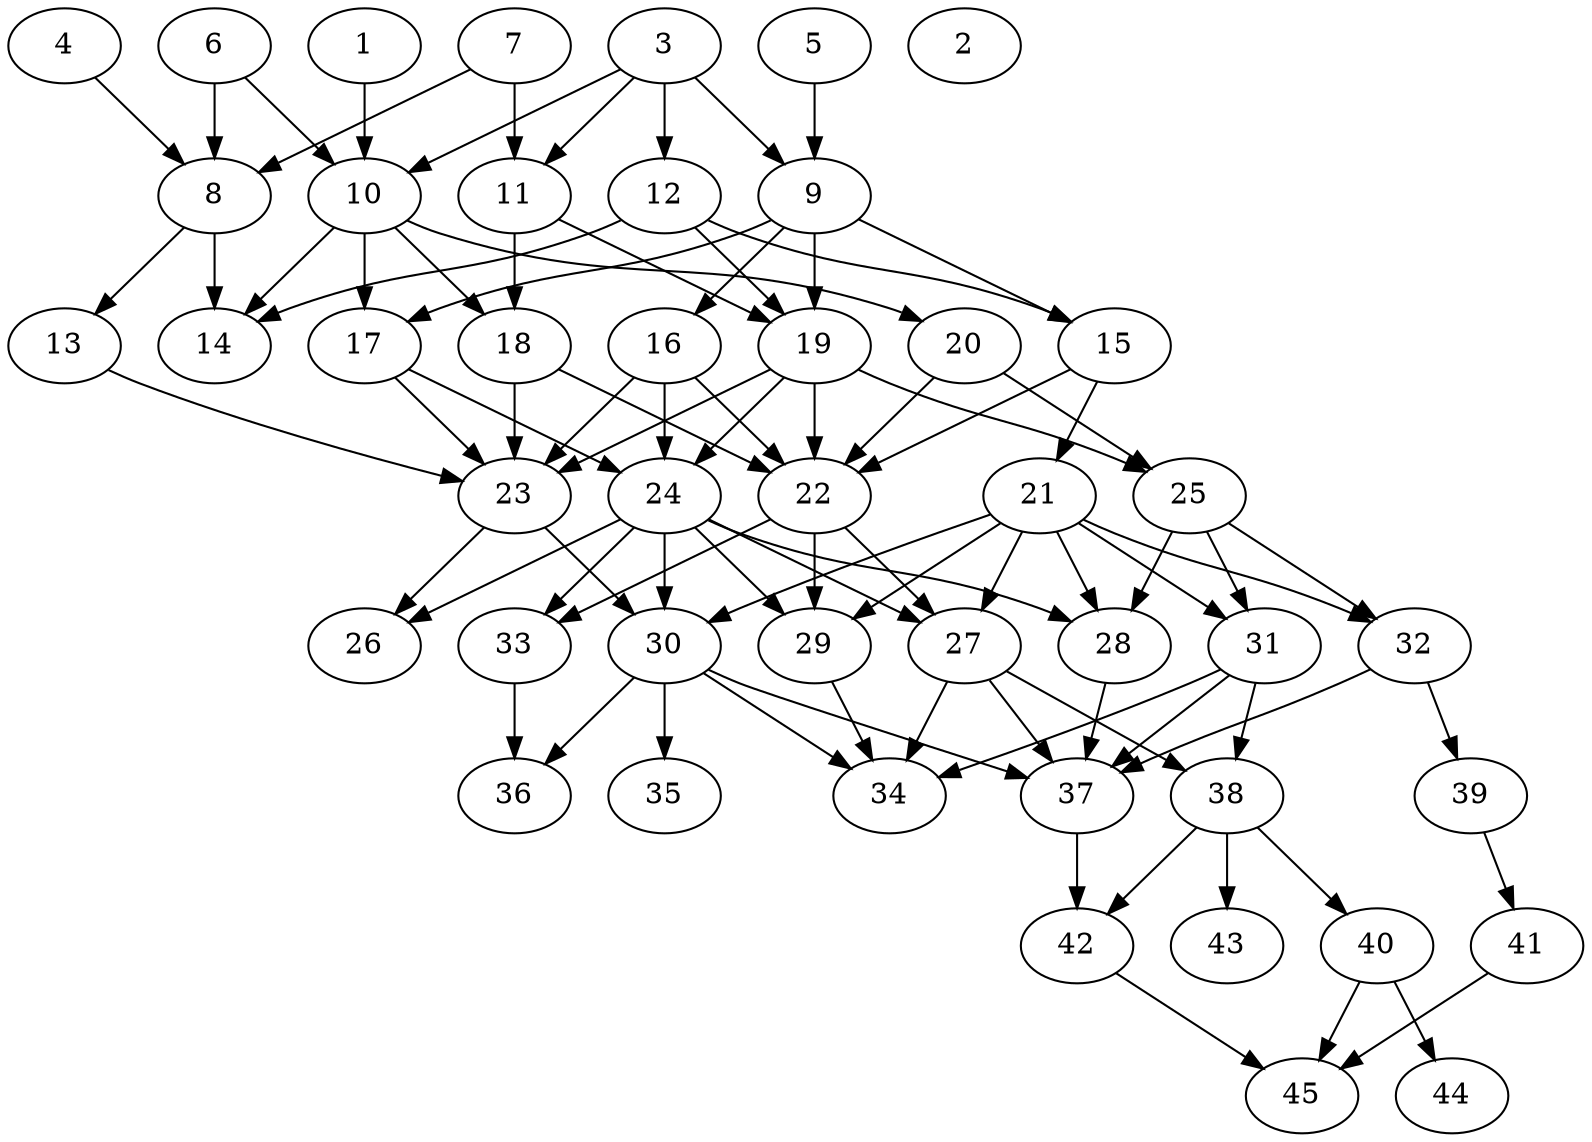 // DAG automatically generated by daggen at Thu Oct  3 14:07:24 2019
// ./daggen --dot -n 45 --ccr 0.4 --fat 0.5 --regular 0.5 --density 0.6 --mindata 5242880 --maxdata 52428800 
digraph G {
  1 [size="45573120", alpha="0.15", expect_size="18229248"] 
  1 -> 10 [size ="18229248"]
  2 [size="118228480", alpha="0.16", expect_size="47291392"] 
  3 [size="14169600", alpha="0.07", expect_size="5667840"] 
  3 -> 9 [size ="5667840"]
  3 -> 10 [size ="5667840"]
  3 -> 11 [size ="5667840"]
  3 -> 12 [size ="5667840"]
  4 [size="33448960", alpha="0.17", expect_size="13379584"] 
  4 -> 8 [size ="13379584"]
  5 [size="84830720", alpha="0.06", expect_size="33932288"] 
  5 -> 9 [size ="33932288"]
  6 [size="74606080", alpha="0.04", expect_size="29842432"] 
  6 -> 8 [size ="29842432"]
  6 -> 10 [size ="29842432"]
  7 [size="16934400", alpha="0.07", expect_size="6773760"] 
  7 -> 8 [size ="6773760"]
  7 -> 11 [size ="6773760"]
  8 [size="55528960", alpha="0.03", expect_size="22211584"] 
  8 -> 13 [size ="22211584"]
  8 -> 14 [size ="22211584"]
  9 [size="97175040", alpha="0.12", expect_size="38870016"] 
  9 -> 15 [size ="38870016"]
  9 -> 16 [size ="38870016"]
  9 -> 17 [size ="38870016"]
  9 -> 19 [size ="38870016"]
  10 [size="95034880", alpha="0.16", expect_size="38013952"] 
  10 -> 14 [size ="38013952"]
  10 -> 17 [size ="38013952"]
  10 -> 18 [size ="38013952"]
  10 -> 20 [size ="38013952"]
  11 [size="105152000", alpha="0.12", expect_size="42060800"] 
  11 -> 18 [size ="42060800"]
  11 -> 19 [size ="42060800"]
  12 [size="73341440", alpha="0.17", expect_size="29336576"] 
  12 -> 14 [size ="29336576"]
  12 -> 15 [size ="29336576"]
  12 -> 19 [size ="29336576"]
  13 [size="51563520", alpha="0.19", expect_size="20625408"] 
  13 -> 23 [size ="20625408"]
  14 [size="90065920", alpha="0.20", expect_size="36026368"] 
  15 [size="70904320", alpha="0.08", expect_size="28361728"] 
  15 -> 21 [size ="28361728"]
  15 -> 22 [size ="28361728"]
  16 [size="107010560", alpha="0.10", expect_size="42804224"] 
  16 -> 22 [size ="42804224"]
  16 -> 23 [size ="42804224"]
  16 -> 24 [size ="42804224"]
  17 [size="15024640", alpha="0.19", expect_size="6009856"] 
  17 -> 23 [size ="6009856"]
  17 -> 24 [size ="6009856"]
  18 [size="58739200", alpha="0.08", expect_size="23495680"] 
  18 -> 22 [size ="23495680"]
  18 -> 23 [size ="23495680"]
  19 [size="77099520", alpha="0.16", expect_size="30839808"] 
  19 -> 22 [size ="30839808"]
  19 -> 23 [size ="30839808"]
  19 -> 24 [size ="30839808"]
  19 -> 25 [size ="30839808"]
  20 [size="29839360", alpha="0.14", expect_size="11935744"] 
  20 -> 22 [size ="11935744"]
  20 -> 25 [size ="11935744"]
  21 [size="123013120", alpha="0.17", expect_size="49205248"] 
  21 -> 27 [size ="49205248"]
  21 -> 28 [size ="49205248"]
  21 -> 29 [size ="49205248"]
  21 -> 30 [size ="49205248"]
  21 -> 31 [size ="49205248"]
  21 -> 32 [size ="49205248"]
  22 [size="76503040", alpha="0.18", expect_size="30601216"] 
  22 -> 27 [size ="30601216"]
  22 -> 29 [size ="30601216"]
  22 -> 33 [size ="30601216"]
  23 [size="60047360", alpha="0.20", expect_size="24018944"] 
  23 -> 26 [size ="24018944"]
  23 -> 30 [size ="24018944"]
  24 [size="54766080", alpha="0.05", expect_size="21906432"] 
  24 -> 26 [size ="21906432"]
  24 -> 27 [size ="21906432"]
  24 -> 28 [size ="21906432"]
  24 -> 29 [size ="21906432"]
  24 -> 30 [size ="21906432"]
  24 -> 33 [size ="21906432"]
  25 [size="54737920", alpha="0.02", expect_size="21895168"] 
  25 -> 28 [size ="21895168"]
  25 -> 31 [size ="21895168"]
  25 -> 32 [size ="21895168"]
  26 [size="102266880", alpha="0.09", expect_size="40906752"] 
  27 [size="45626880", alpha="0.18", expect_size="18250752"] 
  27 -> 34 [size ="18250752"]
  27 -> 37 [size ="18250752"]
  27 -> 38 [size ="18250752"]
  28 [size="40128000", alpha="0.13", expect_size="16051200"] 
  28 -> 37 [size ="16051200"]
  29 [size="86615040", alpha="0.03", expect_size="34646016"] 
  29 -> 34 [size ="34646016"]
  30 [size="60743680", alpha="0.06", expect_size="24297472"] 
  30 -> 34 [size ="24297472"]
  30 -> 35 [size ="24297472"]
  30 -> 36 [size ="24297472"]
  30 -> 37 [size ="24297472"]
  31 [size="22919680", alpha="0.05", expect_size="9167872"] 
  31 -> 34 [size ="9167872"]
  31 -> 37 [size ="9167872"]
  31 -> 38 [size ="9167872"]
  32 [size="123573760", alpha="0.14", expect_size="49429504"] 
  32 -> 37 [size ="49429504"]
  32 -> 39 [size ="49429504"]
  33 [size="113932800", alpha="0.10", expect_size="45573120"] 
  33 -> 36 [size ="45573120"]
  34 [size="113024000", alpha="0.19", expect_size="45209600"] 
  35 [size="23226880", alpha="0.18", expect_size="9290752"] 
  36 [size="34232320", alpha="0.12", expect_size="13692928"] 
  37 [size="89569280", alpha="0.07", expect_size="35827712"] 
  37 -> 42 [size ="35827712"]
  38 [size="75107840", alpha="0.10", expect_size="30043136"] 
  38 -> 40 [size ="30043136"]
  38 -> 42 [size ="30043136"]
  38 -> 43 [size ="30043136"]
  39 [size="33269760", alpha="0.04", expect_size="13307904"] 
  39 -> 41 [size ="13307904"]
  40 [size="48122880", alpha="0.20", expect_size="19249152"] 
  40 -> 44 [size ="19249152"]
  40 -> 45 [size ="19249152"]
  41 [size="83632640", alpha="0.15", expect_size="33453056"] 
  41 -> 45 [size ="33453056"]
  42 [size="113881600", alpha="0.01", expect_size="45552640"] 
  42 -> 45 [size ="45552640"]
  43 [size="81136640", alpha="0.14", expect_size="32454656"] 
  44 [size="23856640", alpha="0.15", expect_size="9542656"] 
  45 [size="19002880", alpha="0.03", expect_size="7601152"] 
}
